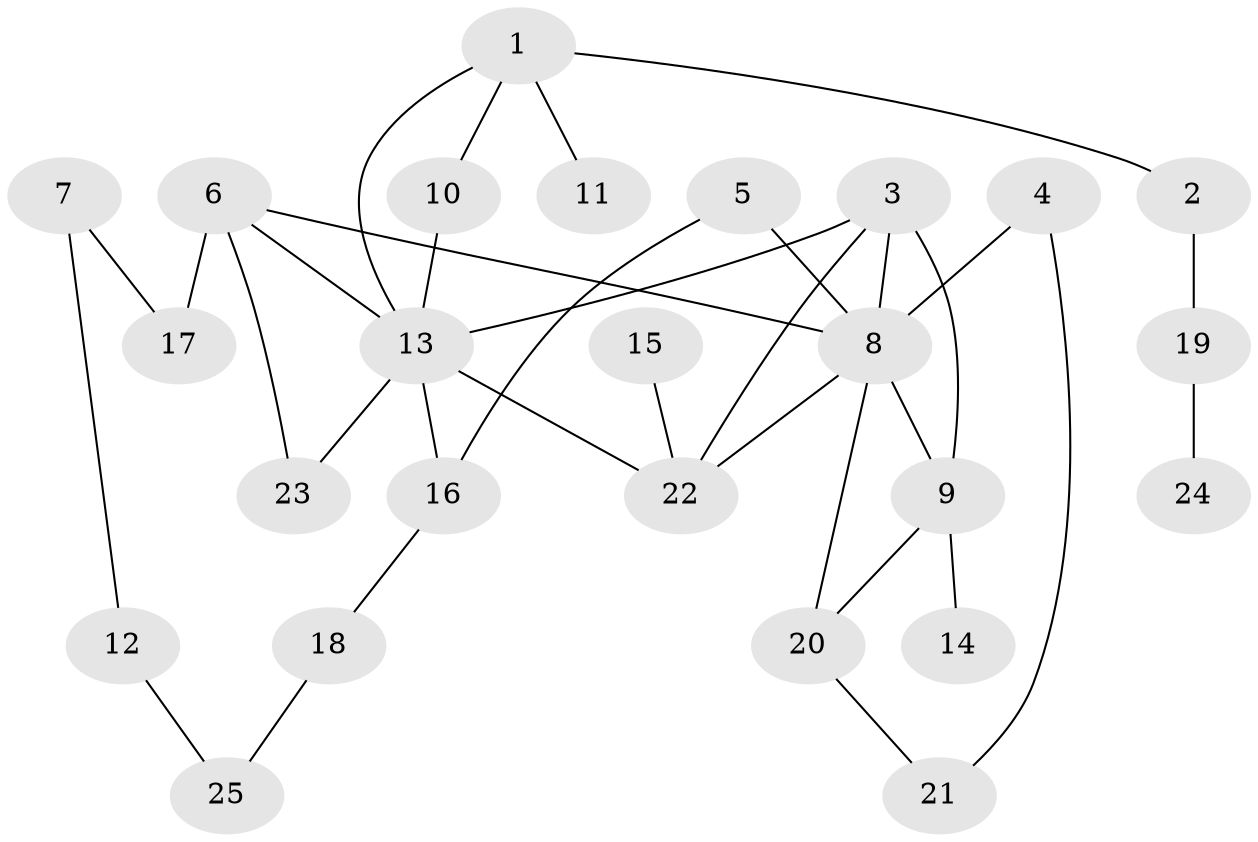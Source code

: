 // original degree distribution, {5: 0.12, 4: 0.04, 2: 0.32, 1: 0.32, 7: 0.02, 3: 0.18}
// Generated by graph-tools (version 1.1) at 2025/01/03/09/25 03:01:07]
// undirected, 25 vertices, 34 edges
graph export_dot {
graph [start="1"]
  node [color=gray90,style=filled];
  1;
  2;
  3;
  4;
  5;
  6;
  7;
  8;
  9;
  10;
  11;
  12;
  13;
  14;
  15;
  16;
  17;
  18;
  19;
  20;
  21;
  22;
  23;
  24;
  25;
  1 -- 2 [weight=1.0];
  1 -- 10 [weight=1.0];
  1 -- 11 [weight=1.0];
  1 -- 13 [weight=1.0];
  2 -- 19 [weight=1.0];
  3 -- 8 [weight=2.0];
  3 -- 9 [weight=1.0];
  3 -- 13 [weight=1.0];
  3 -- 22 [weight=1.0];
  4 -- 8 [weight=1.0];
  4 -- 21 [weight=1.0];
  5 -- 8 [weight=1.0];
  5 -- 16 [weight=1.0];
  6 -- 8 [weight=1.0];
  6 -- 13 [weight=1.0];
  6 -- 17 [weight=1.0];
  6 -- 23 [weight=1.0];
  7 -- 12 [weight=1.0];
  7 -- 17 [weight=1.0];
  8 -- 9 [weight=1.0];
  8 -- 20 [weight=1.0];
  8 -- 22 [weight=1.0];
  9 -- 14 [weight=1.0];
  9 -- 20 [weight=1.0];
  10 -- 13 [weight=1.0];
  12 -- 25 [weight=1.0];
  13 -- 16 [weight=1.0];
  13 -- 22 [weight=1.0];
  13 -- 23 [weight=1.0];
  15 -- 22 [weight=1.0];
  16 -- 18 [weight=1.0];
  18 -- 25 [weight=1.0];
  19 -- 24 [weight=1.0];
  20 -- 21 [weight=1.0];
}
